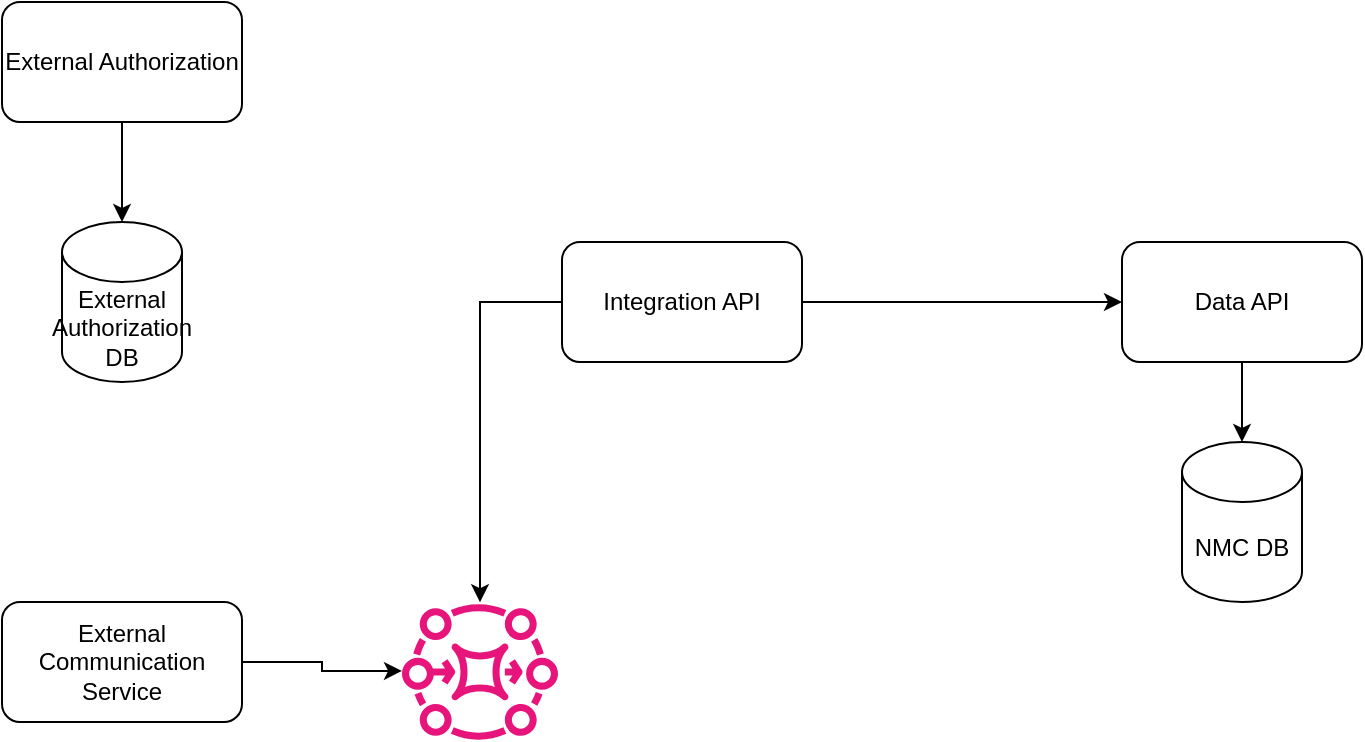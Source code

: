 <mxfile version="24.8.3">
  <diagram name="Página-1" id="ymEAqE3_uLRL42T4I7OA">
    <mxGraphModel dx="1602" dy="807" grid="1" gridSize="10" guides="1" tooltips="1" connect="1" arrows="1" fold="1" page="1" pageScale="1" pageWidth="827" pageHeight="1169" math="0" shadow="0">
      <root>
        <mxCell id="0" />
        <mxCell id="1" parent="0" />
        <mxCell id="RkWcTta_Ci1UQXXAwRqd-3" value="" style="edgeStyle=orthogonalEdgeStyle;rounded=0;orthogonalLoop=1;jettySize=auto;html=1;" edge="1" parent="1" source="RkWcTta_Ci1UQXXAwRqd-1" target="RkWcTta_Ci1UQXXAwRqd-2">
          <mxGeometry relative="1" as="geometry" />
        </mxCell>
        <mxCell id="RkWcTta_Ci1UQXXAwRqd-1" value="Data API" style="rounded=1;whiteSpace=wrap;html=1;" vertex="1" parent="1">
          <mxGeometry x="640" y="160" width="120" height="60" as="geometry" />
        </mxCell>
        <mxCell id="RkWcTta_Ci1UQXXAwRqd-2" value="NMC DB" style="shape=cylinder3;whiteSpace=wrap;html=1;boundedLbl=1;backgroundOutline=1;size=15;" vertex="1" parent="1">
          <mxGeometry x="670" y="260" width="60" height="80" as="geometry" />
        </mxCell>
        <mxCell id="RkWcTta_Ci1UQXXAwRqd-17" value="" style="sketch=0;outlineConnect=0;fontColor=#232F3E;gradientColor=none;fillColor=#E7157B;strokeColor=none;dashed=0;verticalLabelPosition=bottom;verticalAlign=top;align=center;html=1;fontSize=12;fontStyle=0;aspect=fixed;pointerEvents=1;shape=mxgraph.aws4.mq_broker;" vertex="1" parent="1">
          <mxGeometry x="280" y="340" width="78" height="69" as="geometry" />
        </mxCell>
        <mxCell id="RkWcTta_Ci1UQXXAwRqd-25" style="edgeStyle=orthogonalEdgeStyle;rounded=0;orthogonalLoop=1;jettySize=auto;html=1;" edge="1" parent="1" source="RkWcTta_Ci1UQXXAwRqd-18" target="RkWcTta_Ci1UQXXAwRqd-17">
          <mxGeometry relative="1" as="geometry" />
        </mxCell>
        <mxCell id="RkWcTta_Ci1UQXXAwRqd-26" style="edgeStyle=orthogonalEdgeStyle;rounded=0;orthogonalLoop=1;jettySize=auto;html=1;" edge="1" parent="1" source="RkWcTta_Ci1UQXXAwRqd-18" target="RkWcTta_Ci1UQXXAwRqd-1">
          <mxGeometry relative="1" as="geometry" />
        </mxCell>
        <mxCell id="RkWcTta_Ci1UQXXAwRqd-18" value="Integration API" style="rounded=1;whiteSpace=wrap;html=1;" vertex="1" parent="1">
          <mxGeometry x="360" y="160" width="120" height="60" as="geometry" />
        </mxCell>
        <mxCell id="RkWcTta_Ci1UQXXAwRqd-23" value="" style="edgeStyle=orthogonalEdgeStyle;rounded=0;orthogonalLoop=1;jettySize=auto;html=1;" edge="1" parent="1" source="RkWcTta_Ci1UQXXAwRqd-19" target="RkWcTta_Ci1UQXXAwRqd-22">
          <mxGeometry relative="1" as="geometry" />
        </mxCell>
        <mxCell id="RkWcTta_Ci1UQXXAwRqd-19" value="External Authorization" style="rounded=1;whiteSpace=wrap;html=1;" vertex="1" parent="1">
          <mxGeometry x="80" y="40" width="120" height="60" as="geometry" />
        </mxCell>
        <mxCell id="RkWcTta_Ci1UQXXAwRqd-24" style="edgeStyle=orthogonalEdgeStyle;rounded=0;orthogonalLoop=1;jettySize=auto;html=1;" edge="1" parent="1" source="RkWcTta_Ci1UQXXAwRqd-21" target="RkWcTta_Ci1UQXXAwRqd-17">
          <mxGeometry relative="1" as="geometry" />
        </mxCell>
        <mxCell id="RkWcTta_Ci1UQXXAwRqd-21" value="External Communication Service" style="rounded=1;whiteSpace=wrap;html=1;" vertex="1" parent="1">
          <mxGeometry x="80" y="340" width="120" height="60" as="geometry" />
        </mxCell>
        <mxCell id="RkWcTta_Ci1UQXXAwRqd-22" value="&lt;div&gt;External&lt;/div&gt;Authorization DB" style="shape=cylinder3;whiteSpace=wrap;html=1;boundedLbl=1;backgroundOutline=1;size=15;" vertex="1" parent="1">
          <mxGeometry x="110" y="150" width="60" height="80" as="geometry" />
        </mxCell>
      </root>
    </mxGraphModel>
  </diagram>
</mxfile>
